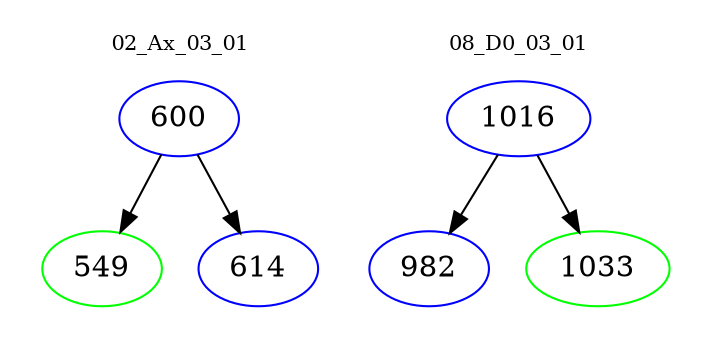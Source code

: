 digraph{
subgraph cluster_0 {
color = white
label = "02_Ax_03_01";
fontsize=10;
T0_600 [label="600", color="blue"]
T0_600 -> T0_549 [color="black"]
T0_549 [label="549", color="green"]
T0_600 -> T0_614 [color="black"]
T0_614 [label="614", color="blue"]
}
subgraph cluster_1 {
color = white
label = "08_D0_03_01";
fontsize=10;
T1_1016 [label="1016", color="blue"]
T1_1016 -> T1_982 [color="black"]
T1_982 [label="982", color="blue"]
T1_1016 -> T1_1033 [color="black"]
T1_1033 [label="1033", color="green"]
}
}
